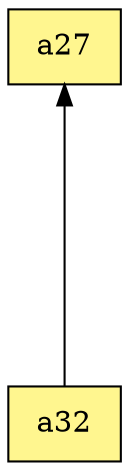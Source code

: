 digraph G {
rankdir=BT;ranksep="2.0";
"a32" [shape=record,fillcolor=khaki1,style=filled,label="{a32}"];
"a27" [shape=record,fillcolor=khaki1,style=filled,label="{a27}"];
"a32" -> "a27"
}